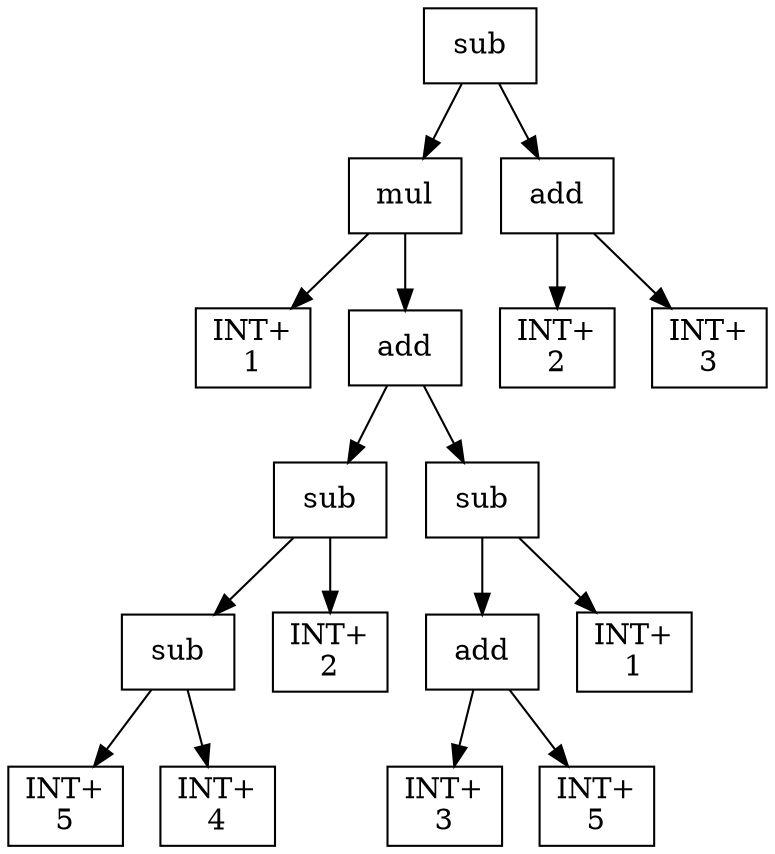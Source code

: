 digraph expr {
  node [shape=box];
  n1 [label="sub"];
  n2 [label="mul"];
  n3 [label="INT+\n1"];
  n4 [label="add"];
  n5 [label="sub"];
  n6 [label="sub"];
  n7 [label="INT+\n5"];
  n8 [label="INT+\n4"];
  n6 -> n7;
  n6 -> n8;
  n9 [label="INT+\n2"];
  n5 -> n6;
  n5 -> n9;
  n10 [label="sub"];
  n11 [label="add"];
  n12 [label="INT+\n3"];
  n13 [label="INT+\n5"];
  n11 -> n12;
  n11 -> n13;
  n14 [label="INT+\n1"];
  n10 -> n11;
  n10 -> n14;
  n4 -> n5;
  n4 -> n10;
  n2 -> n3;
  n2 -> n4;
  n15 [label="add"];
  n16 [label="INT+\n2"];
  n17 [label="INT+\n3"];
  n15 -> n16;
  n15 -> n17;
  n1 -> n2;
  n1 -> n15;
}
